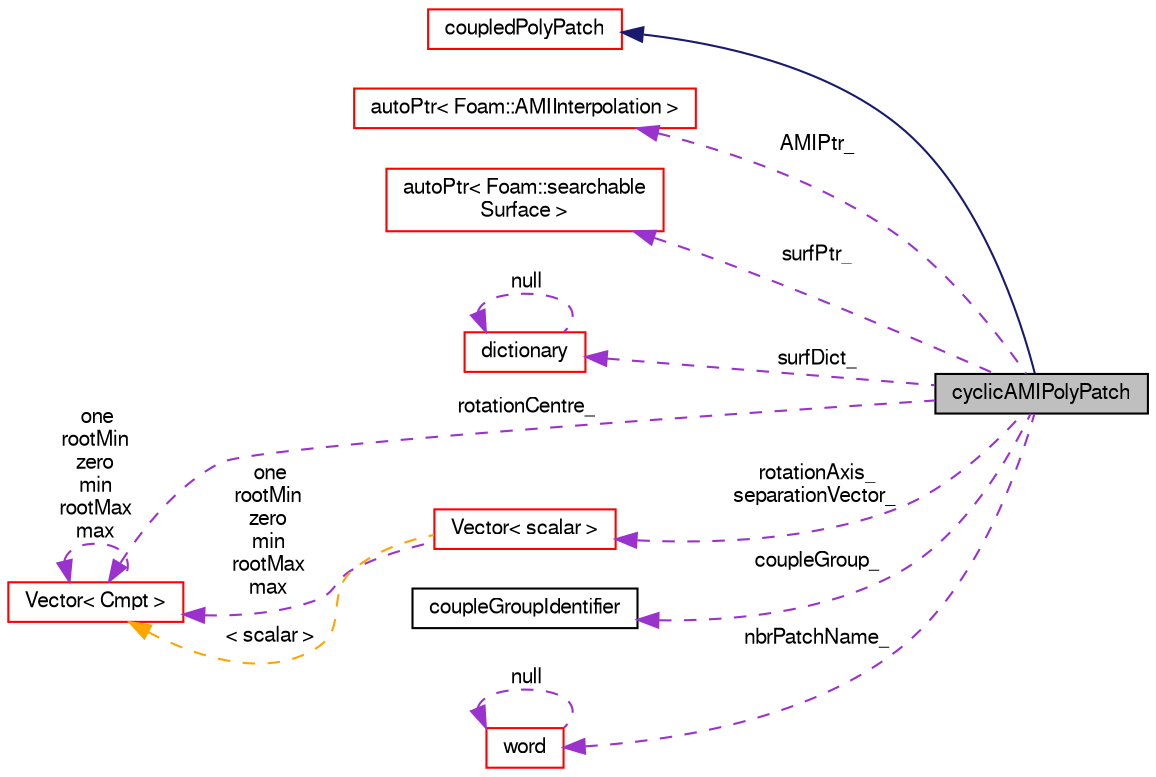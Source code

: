 digraph "cyclicAMIPolyPatch"
{
  bgcolor="transparent";
  edge [fontname="FreeSans",fontsize="10",labelfontname="FreeSans",labelfontsize="10"];
  node [fontname="FreeSans",fontsize="10",shape=record];
  rankdir="LR";
  Node8 [label="cyclicAMIPolyPatch",height=0.2,width=0.4,color="black", fillcolor="grey75", style="filled", fontcolor="black"];
  Node9 -> Node8 [dir="back",color="midnightblue",fontsize="10",style="solid",fontname="FreeSans"];
  Node9 [label="coupledPolyPatch",height=0.2,width=0.4,color="red",URL="$a27426.html",tooltip="The coupledPolyPatch is an abstract base class for patches that couple regions of the computational d..."];
  Node20 -> Node8 [dir="back",color="darkorchid3",fontsize="10",style="dashed",label=" AMIPtr_" ,fontname="FreeSans"];
  Node20 [label="autoPtr\< Foam::AMIInterpolation \>",height=0.2,width=0.4,color="red",URL="$a25958.html"];
  Node22 -> Node8 [dir="back",color="darkorchid3",fontsize="10",style="dashed",label=" surfPtr_" ,fontname="FreeSans"];
  Node22 [label="autoPtr\< Foam::searchable\lSurface \>",height=0.2,width=0.4,color="red",URL="$a25958.html"];
  Node23 -> Node8 [dir="back",color="darkorchid3",fontsize="10",style="dashed",label=" surfDict_" ,fontname="FreeSans"];
  Node23 [label="dictionary",height=0.2,width=0.4,color="red",URL="$a26014.html",tooltip="A list of keyword definitions, which are a keyword followed by any number of values (e..."];
  Node23 -> Node23 [dir="back",color="darkorchid3",fontsize="10",style="dashed",label=" null" ,fontname="FreeSans"];
  Node36 -> Node8 [dir="back",color="darkorchid3",fontsize="10",style="dashed",label=" rotationCentre_" ,fontname="FreeSans"];
  Node36 [label="Vector\< Cmpt \>",height=0.2,width=0.4,color="red",URL="$a28442.html",tooltip="Templated 3D Vector derived from VectorSpace adding construction from 3 components, element access using x(), y() and z() member functions and the inner-product (dot-product) and cross product operators. "];
  Node36 -> Node36 [dir="back",color="darkorchid3",fontsize="10",style="dashed",label=" one\nrootMin\nzero\nmin\nrootMax\nmax" ,fontname="FreeSans"];
  Node40 -> Node8 [dir="back",color="darkorchid3",fontsize="10",style="dashed",label=" coupleGroup_" ,fontname="FreeSans"];
  Node40 [label="coupleGroupIdentifier",height=0.2,width=0.4,color="black",URL="$a27118.html",tooltip="Encapsulates using patchGroups to specify coupled patch. "];
  Node41 -> Node8 [dir="back",color="darkorchid3",fontsize="10",style="dashed",label=" rotationAxis_\nseparationVector_" ,fontname="FreeSans"];
  Node41 [label="Vector\< scalar \>",height=0.2,width=0.4,color="red",URL="$a28442.html"];
  Node36 -> Node41 [dir="back",color="darkorchid3",fontsize="10",style="dashed",label=" one\nrootMin\nzero\nmin\nrootMax\nmax" ,fontname="FreeSans"];
  Node36 -> Node41 [dir="back",color="orange",fontsize="10",style="dashed",label=" \< scalar \>" ,fontname="FreeSans"];
  Node43 -> Node8 [dir="back",color="darkorchid3",fontsize="10",style="dashed",label=" nbrPatchName_" ,fontname="FreeSans"];
  Node43 [label="word",height=0.2,width=0.4,color="red",URL="$a28258.html",tooltip="A class for handling words, derived from string. "];
  Node43 -> Node43 [dir="back",color="darkorchid3",fontsize="10",style="dashed",label=" null" ,fontname="FreeSans"];
}

